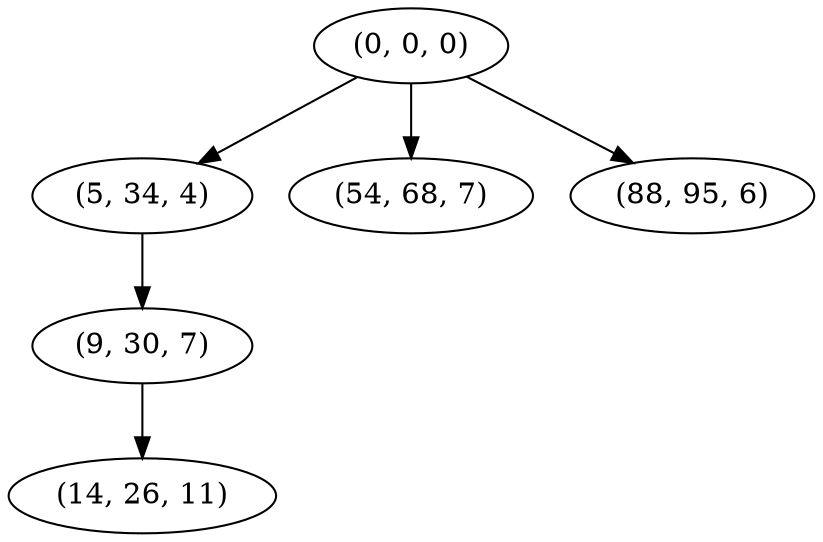 digraph tree {
    "(0, 0, 0)";
    "(5, 34, 4)";
    "(9, 30, 7)";
    "(14, 26, 11)";
    "(54, 68, 7)";
    "(88, 95, 6)";
    "(0, 0, 0)" -> "(5, 34, 4)";
    "(0, 0, 0)" -> "(54, 68, 7)";
    "(0, 0, 0)" -> "(88, 95, 6)";
    "(5, 34, 4)" -> "(9, 30, 7)";
    "(9, 30, 7)" -> "(14, 26, 11)";
}
